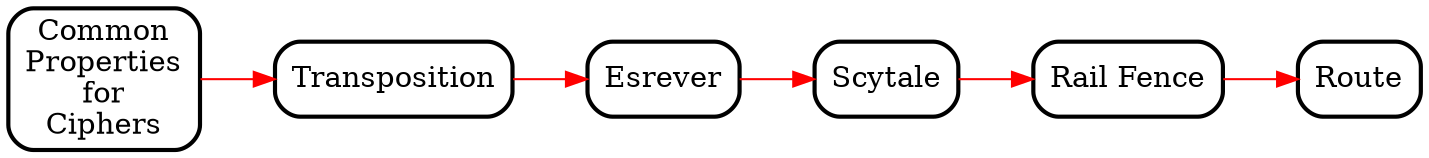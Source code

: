 digraph  {
  //splines = ortho;
  //concentrate = true;

  bgcolor="transparent";
  rankdir="LR";

  node [shape="box", style="rounded,filled", fillcolor="white", penwidth = 2];
  edge [penwidth = 1];

  // URLs by node
  // recommended
  
  CommonPropertiesforCiphers [URL="../labs/Transposition/CommonProperties.md"];
  Transposition              [URL="../labs/Transposition/Transposition.md"];
  Esrever                    [URL="../labs/Transposition/Esrever.md"];
  Scytale                    [URL="../labs/Transposition/Scytale.md"];
  RailFence                  [URL="../labs/Transposition/RailFence.md"];
  Route                      [URL="../labs/Transposition/Route.md"];

  // branch nodes
  node [fillcolor="white"];
  

  // newline/space labels
  
  CommonPropertiesforCiphers [label = "Common\nProperties\nfor\nCiphers"]
  RailFence                  [label = "Rail Fence"]

  // recommended flow
  edge [color=red];
  
  CommonPropertiesforCiphers -> Transposition;
  Transposition -> Esrever;
  Esrever -> Scytale;
  Scytale -> RailFence;
  RailFence -> Route;

  // branches
  edge [color=black];
  

  // ranks

}